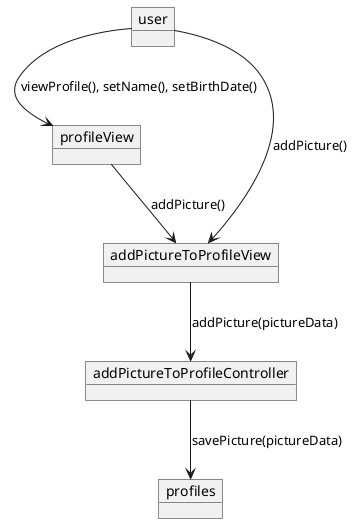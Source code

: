 @startuml
'https://plantuml.com/object-diagram

object user
object profileView
object addPictureToProfileView
object addPictureToProfileController
object profiles

user --> profileView : viewProfile(), setName(), setBirthDate()
profileView --> addPictureToProfileView : addPicture()
user --> addPictureToProfileView : addPicture()
addPictureToProfileView --> addPictureToProfileController : addPicture(pictureData)
addPictureToProfileController --> profiles : savePicture(pictureData)

@enduml
